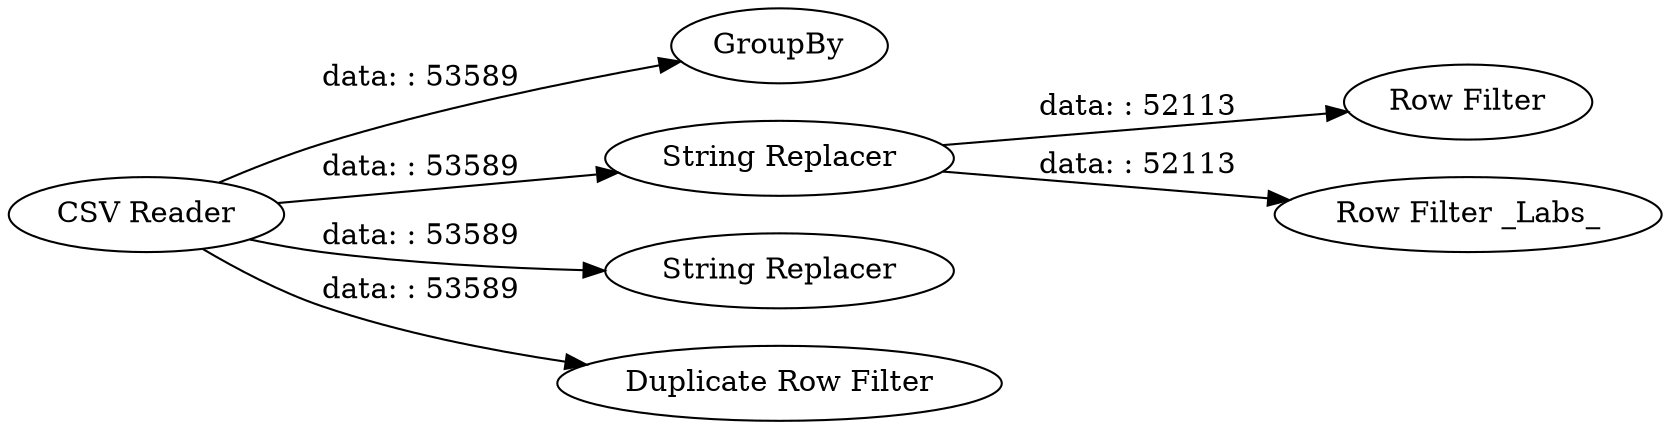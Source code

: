 digraph {
	"-8470543069177474461_53" [label="Row Filter"]
	"-8470543069177474461_73" [label=GroupBy]
	"-8470543069177474461_58" [label="String Replacer"]
	"-8470543069177474461_74" [label="Row Filter _Labs_"]
	"-8470543069177474461_75" [label="String Replacer"]
	"-8470543069177474461_57" [label="Duplicate Row Filter"]
	"-8470543069177474461_3" [label="CSV Reader"]
	"-8470543069177474461_3" -> "-8470543069177474461_75" [label="data: : 53589"]
	"-8470543069177474461_3" -> "-8470543069177474461_58" [label="data: : 53589"]
	"-8470543069177474461_58" -> "-8470543069177474461_53" [label="data: : 52113"]
	"-8470543069177474461_58" -> "-8470543069177474461_74" [label="data: : 52113"]
	"-8470543069177474461_3" -> "-8470543069177474461_57" [label="data: : 53589"]
	"-8470543069177474461_3" -> "-8470543069177474461_73" [label="data: : 53589"]
	rankdir=LR
}
